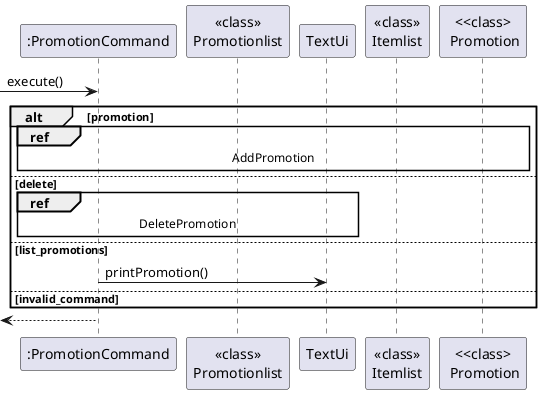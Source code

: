 @startuml
'https://plantuml.com/sequence-diagram

participant ":PromotionCommand" as PromotionCommand
participant "<<class>>\nPromotionlist" as PromotionList
participant TextUi
participant "<<class>>\nItemlist" as Itemlist
participant "<<class>\n Promotion" as Promotion


-> PromotionCommand: execute()

alt promotion
    ref over PromotionCommand, PromotionList, Itemlist, Promotion, TextUi : AddPromotion
else delete
    ref over PromotionCommand, PromotionList, TextUi : DeletePromotion
else list_promotions
    PromotionCommand -> TextUi: printPromotion()
else invalid_command
end

<-- PromotionCommand

@enduml
